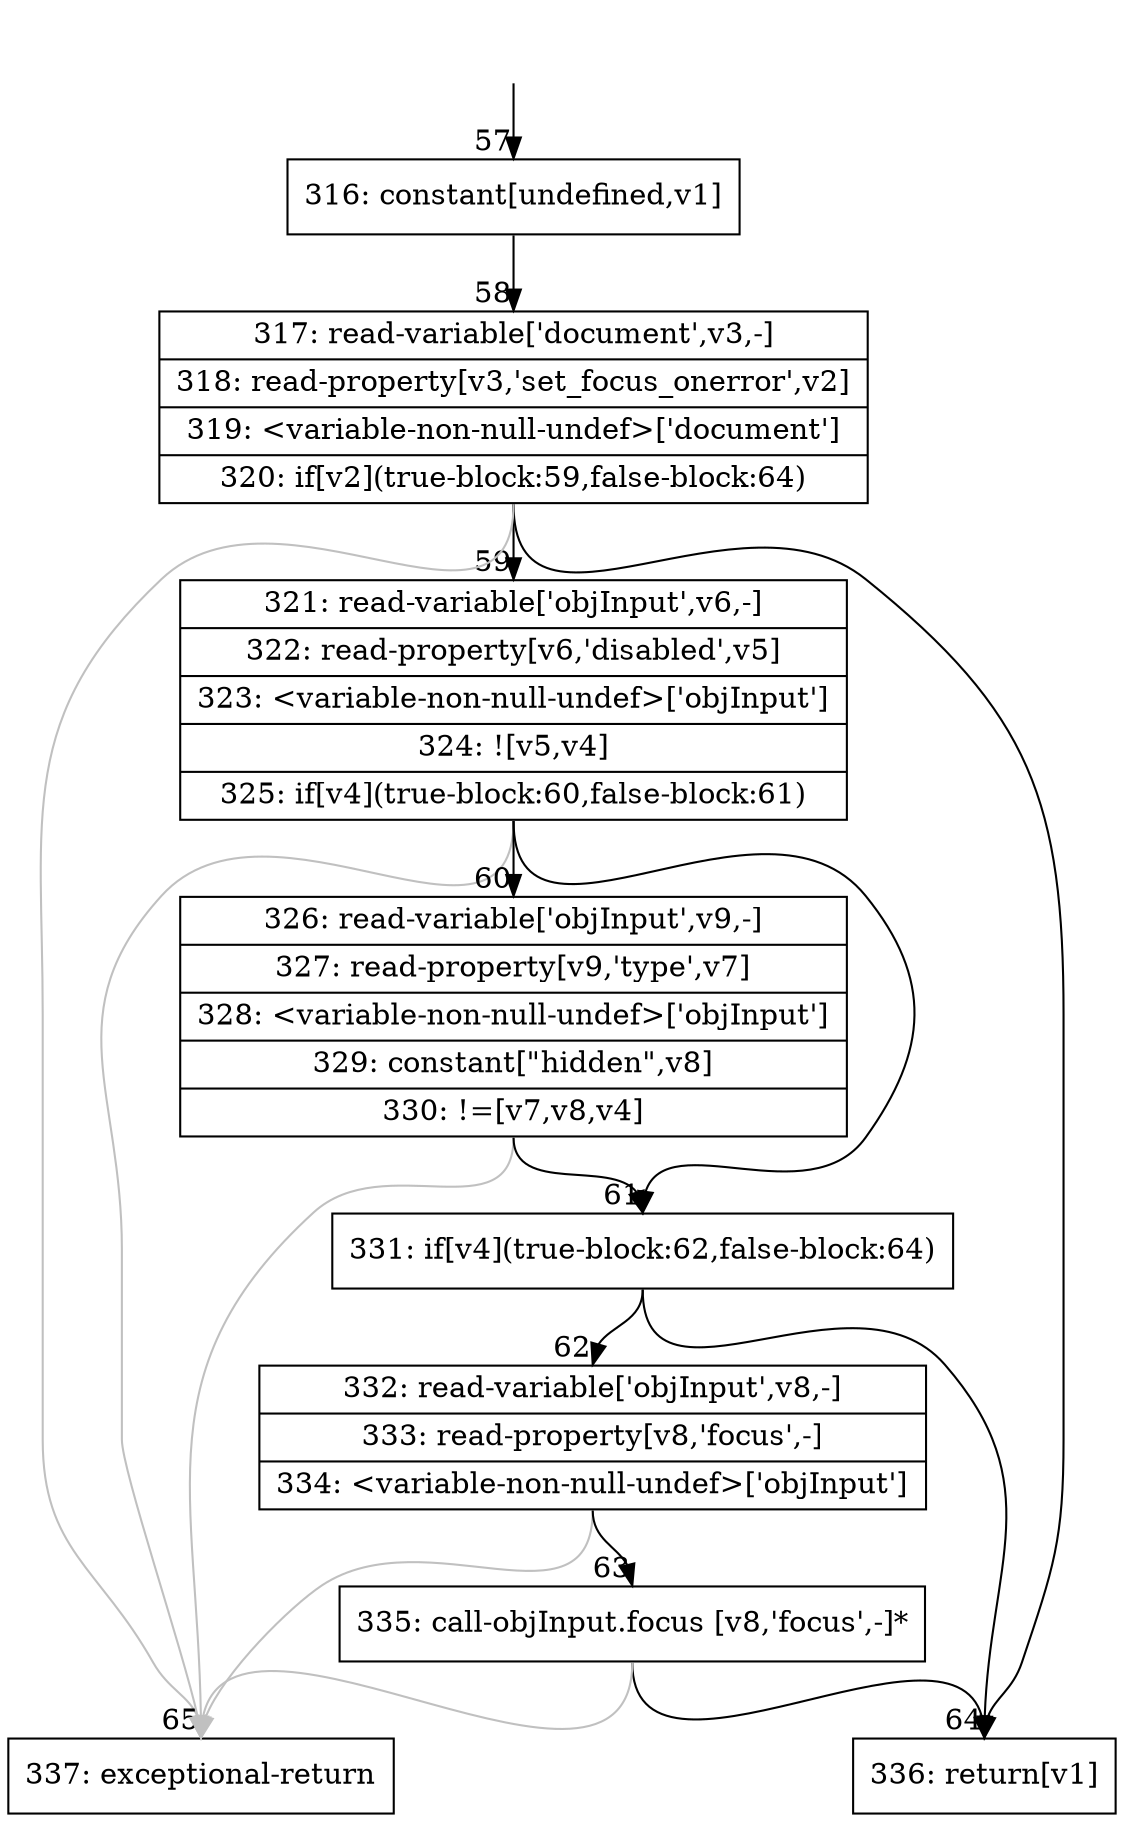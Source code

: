 digraph {
rankdir="TD"
BB_entry6[shape=none,label=""];
BB_entry6 -> BB57 [tailport=s, headport=n, headlabel="    57"]
BB57 [shape=record label="{316: constant[undefined,v1]}" ] 
BB57 -> BB58 [tailport=s, headport=n, headlabel="      58"]
BB58 [shape=record label="{317: read-variable['document',v3,-]|318: read-property[v3,'set_focus_onerror',v2]|319: \<variable-non-null-undef\>['document']|320: if[v2](true-block:59,false-block:64)}" ] 
BB58 -> BB59 [tailport=s, headport=n, headlabel="      59"]
BB58 -> BB64 [tailport=s, headport=n, headlabel="      64"]
BB58 -> BB65 [tailport=s, headport=n, color=gray, headlabel="      65"]
BB59 [shape=record label="{321: read-variable['objInput',v6,-]|322: read-property[v6,'disabled',v5]|323: \<variable-non-null-undef\>['objInput']|324: ![v5,v4]|325: if[v4](true-block:60,false-block:61)}" ] 
BB59 -> BB61 [tailport=s, headport=n, headlabel="      61"]
BB59 -> BB60 [tailport=s, headport=n, headlabel="      60"]
BB59 -> BB65 [tailport=s, headport=n, color=gray]
BB60 [shape=record label="{326: read-variable['objInput',v9,-]|327: read-property[v9,'type',v7]|328: \<variable-non-null-undef\>['objInput']|329: constant[\"hidden\",v8]|330: !=[v7,v8,v4]}" ] 
BB60 -> BB61 [tailport=s, headport=n]
BB60 -> BB65 [tailport=s, headport=n, color=gray]
BB61 [shape=record label="{331: if[v4](true-block:62,false-block:64)}" ] 
BB61 -> BB62 [tailport=s, headport=n, headlabel="      62"]
BB61 -> BB64 [tailport=s, headport=n]
BB62 [shape=record label="{332: read-variable['objInput',v8,-]|333: read-property[v8,'focus',-]|334: \<variable-non-null-undef\>['objInput']}" ] 
BB62 -> BB63 [tailport=s, headport=n, headlabel="      63"]
BB62 -> BB65 [tailport=s, headport=n, color=gray]
BB63 [shape=record label="{335: call-objInput.focus [v8,'focus',-]*}" ] 
BB63 -> BB64 [tailport=s, headport=n]
BB63 -> BB65 [tailport=s, headport=n, color=gray]
BB64 [shape=record label="{336: return[v1]}" ] 
BB65 [shape=record label="{337: exceptional-return}" ] 
//#$~ 120
}
